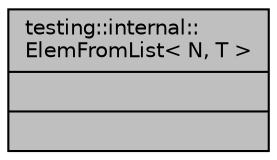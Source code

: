 digraph "testing::internal::ElemFromList&lt; N, T &gt;"
{
 // INTERACTIVE_SVG=YES
 // LATEX_PDF_SIZE
  edge [fontname="Helvetica",fontsize="10",labelfontname="Helvetica",labelfontsize="10"];
  node [fontname="Helvetica",fontsize="10",shape=record];
  Node1 [label="{testing::internal::\lElemFromList\< N, T \>\n||}",height=0.2,width=0.4,color="black", fillcolor="grey75", style="filled", fontcolor="black",tooltip=" "];
}
